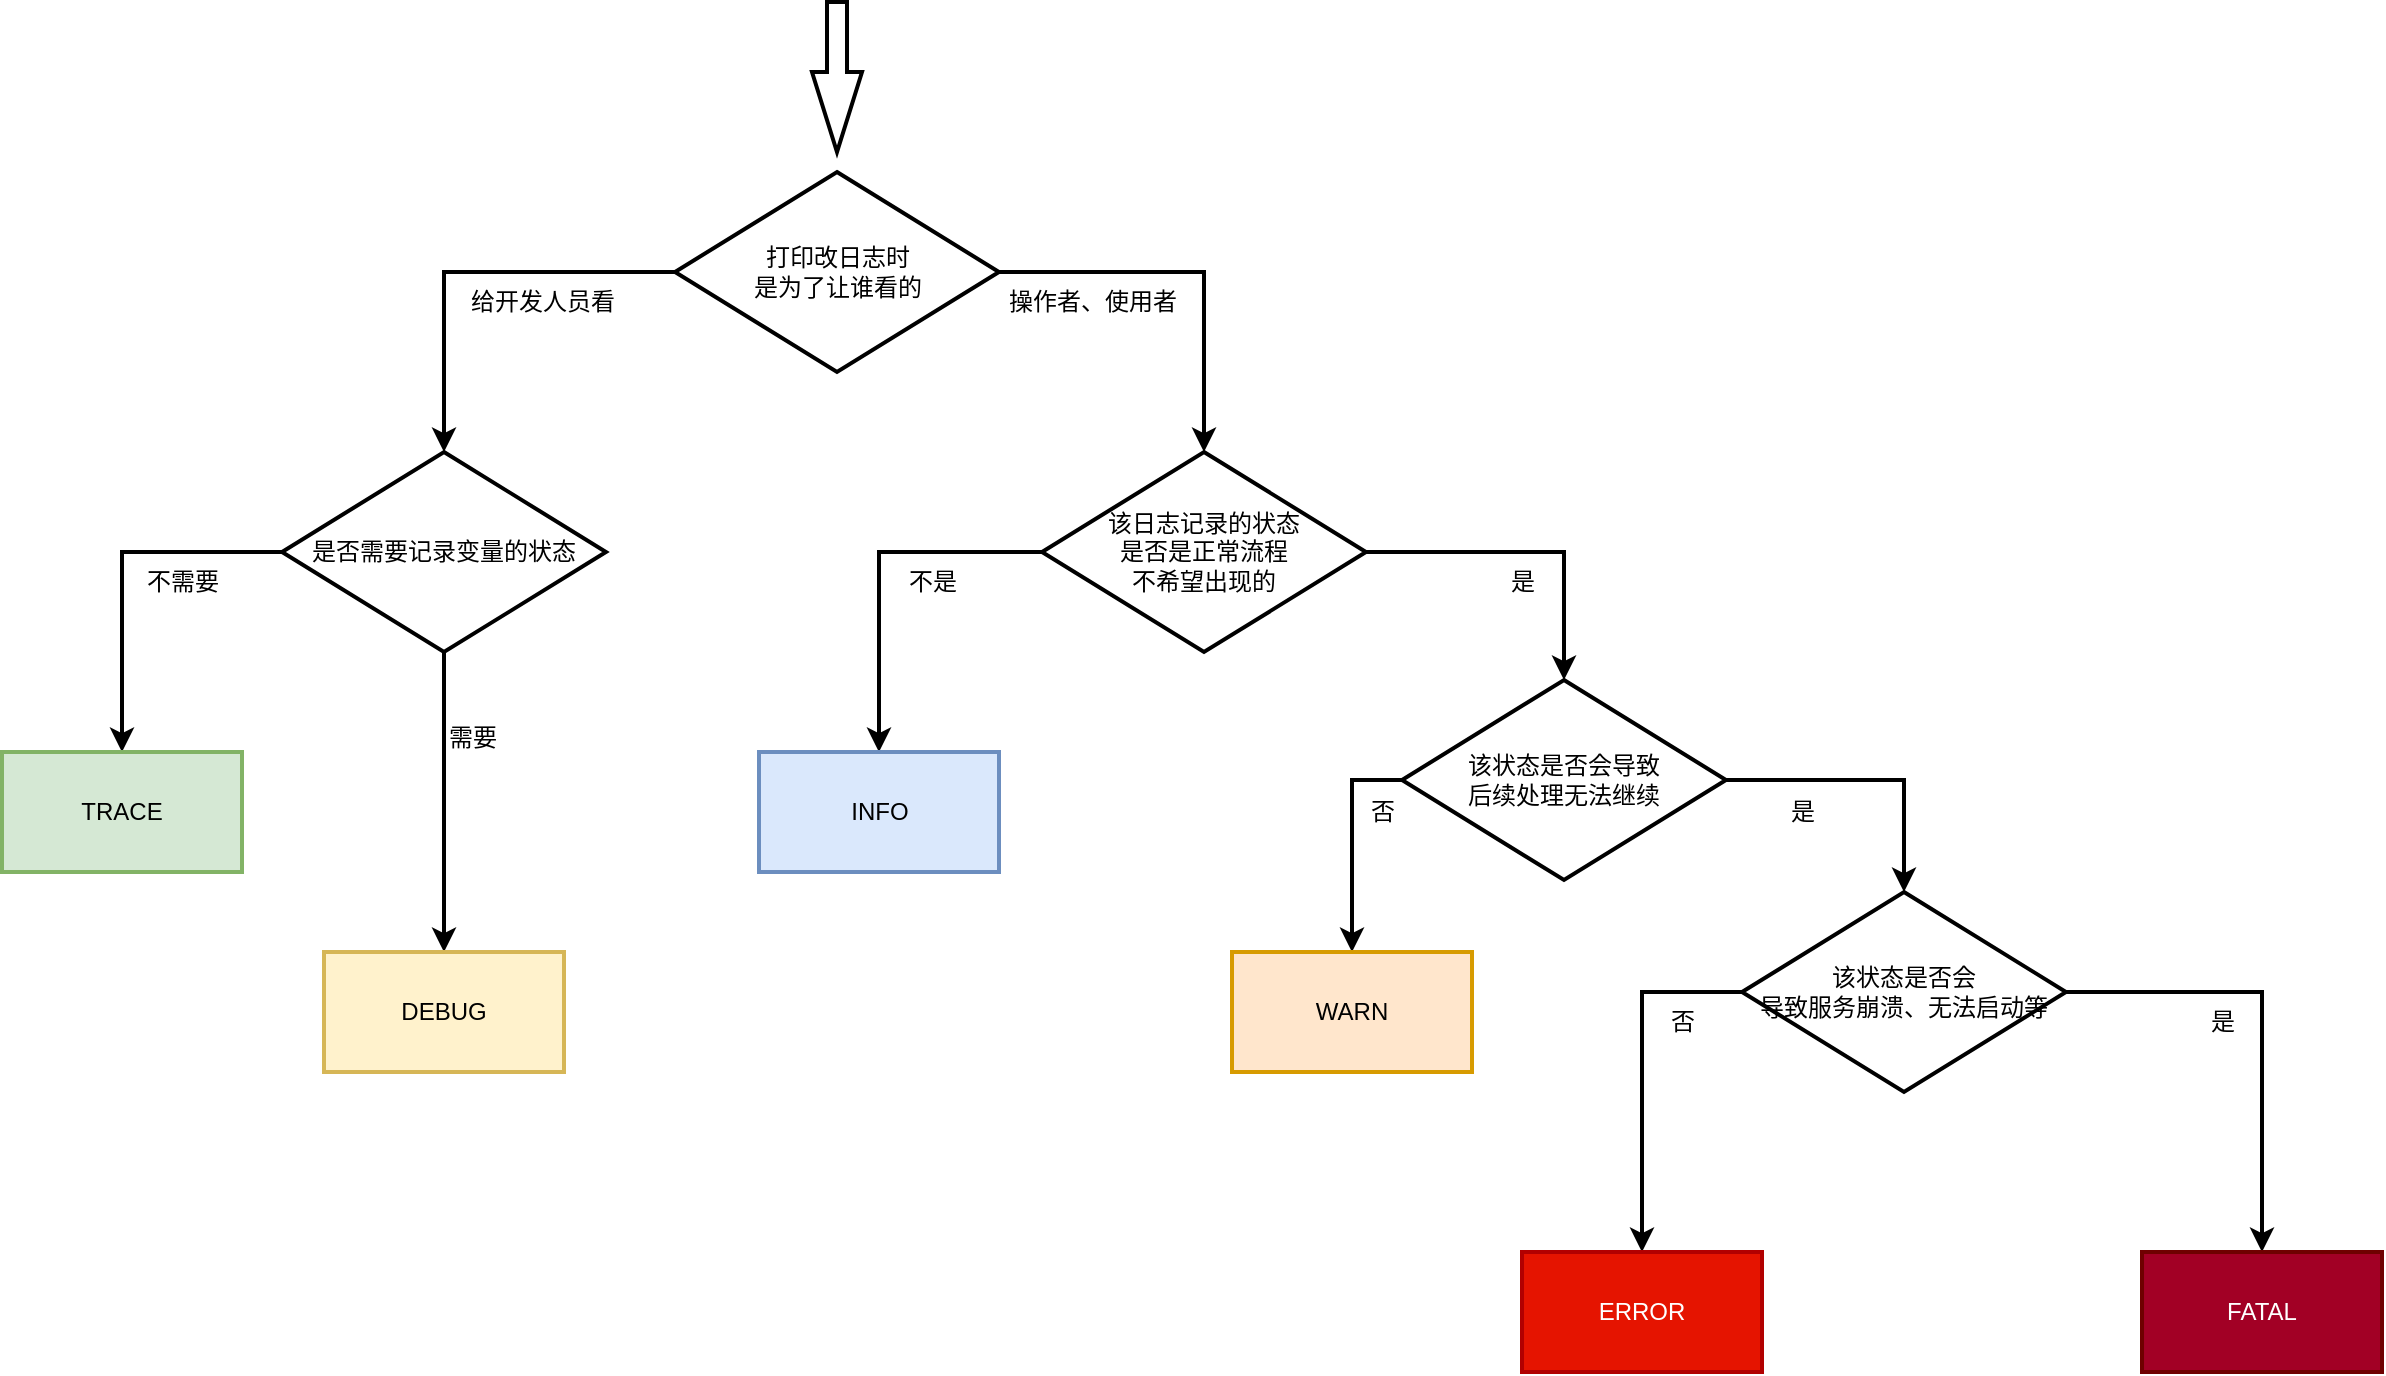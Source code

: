 <mxfile version="24.7.14">
  <diagram id="6a731a19-8d31-9384-78a2-239565b7b9f0" name="Page-1">
    <mxGraphModel dx="2603" dy="761" grid="1" gridSize="10" guides="1" tooltips="1" connect="1" arrows="1" fold="1" page="1" pageScale="1" pageWidth="1169" pageHeight="827" background="none" math="0" shadow="0">
      <root>
        <mxCell id="0" />
        <mxCell id="1" parent="0" />
        <mxCell id="1GMMGck49zG9ZLLwK4uI-55" value="" style="verticalLabelPosition=bottom;verticalAlign=top;html=1;strokeWidth=2;shape=mxgraph.arrows2.arrow;dy=0.6;dx=40;notch=0;direction=south;" vertex="1" parent="1">
          <mxGeometry x="315" y="25" width="25" height="75" as="geometry" />
        </mxCell>
        <mxCell id="1GMMGck49zG9ZLLwK4uI-56" value="打印改日志时&lt;div&gt;是&lt;span style=&quot;background-color: initial;&quot;&gt;为了让谁看的&lt;/span&gt;&lt;/div&gt;" style="strokeWidth=2;html=1;shape=mxgraph.flowchart.decision;whiteSpace=wrap;" vertex="1" parent="1">
          <mxGeometry x="246.5" y="110" width="162" height="100" as="geometry" />
        </mxCell>
        <mxCell id="1GMMGck49zG9ZLLwK4uI-62" style="edgeStyle=orthogonalEdgeStyle;rounded=0;orthogonalLoop=1;jettySize=auto;html=1;entryX=0.5;entryY=0;entryDx=0;entryDy=0;strokeWidth=2;" edge="1" parent="1" source="1GMMGck49zG9ZLLwK4uI-58" target="1GMMGck49zG9ZLLwK4uI-61">
          <mxGeometry relative="1" as="geometry" />
        </mxCell>
        <mxCell id="1GMMGck49zG9ZLLwK4uI-66" style="edgeStyle=orthogonalEdgeStyle;rounded=0;orthogonalLoop=1;jettySize=auto;html=1;entryX=0.5;entryY=0;entryDx=0;entryDy=0;strokeWidth=2;" edge="1" parent="1" source="1GMMGck49zG9ZLLwK4uI-58" target="1GMMGck49zG9ZLLwK4uI-65">
          <mxGeometry relative="1" as="geometry" />
        </mxCell>
        <mxCell id="1GMMGck49zG9ZLLwK4uI-58" value="是否需要记录变量的状态" style="strokeWidth=2;html=1;shape=mxgraph.flowchart.decision;whiteSpace=wrap;" vertex="1" parent="1">
          <mxGeometry x="50" y="250" width="162" height="100" as="geometry" />
        </mxCell>
        <mxCell id="1GMMGck49zG9ZLLwK4uI-59" style="edgeStyle=orthogonalEdgeStyle;rounded=0;orthogonalLoop=1;jettySize=auto;html=1;entryX=0.5;entryY=0;entryDx=0;entryDy=0;entryPerimeter=0;strokeWidth=2;" edge="1" parent="1" source="1GMMGck49zG9ZLLwK4uI-56" target="1GMMGck49zG9ZLLwK4uI-58">
          <mxGeometry relative="1" as="geometry" />
        </mxCell>
        <mxCell id="1GMMGck49zG9ZLLwK4uI-60" value="给开发人员看" style="text;html=1;align=center;verticalAlign=middle;resizable=0;points=[];autosize=1;strokeColor=none;fillColor=none;strokeWidth=2;" vertex="1" parent="1">
          <mxGeometry x="130" y="160" width="100" height="30" as="geometry" />
        </mxCell>
        <mxCell id="1GMMGck49zG9ZLLwK4uI-61" value="TRACE" style="rounded=0;whiteSpace=wrap;html=1;fillColor=#d5e8d4;strokeColor=#82b366;strokeWidth=2;" vertex="1" parent="1">
          <mxGeometry x="-90" y="400" width="120" height="60" as="geometry" />
        </mxCell>
        <mxCell id="1GMMGck49zG9ZLLwK4uI-63" value="不需要" style="text;html=1;align=center;verticalAlign=middle;resizable=0;points=[];autosize=1;strokeColor=none;fillColor=none;strokeWidth=2;" vertex="1" parent="1">
          <mxGeometry x="-30" y="300" width="60" height="30" as="geometry" />
        </mxCell>
        <mxCell id="1GMMGck49zG9ZLLwK4uI-65" value="DEBUG" style="rounded=0;whiteSpace=wrap;html=1;fillColor=#fff2cc;strokeColor=#d6b656;strokeWidth=2;" vertex="1" parent="1">
          <mxGeometry x="71" y="500" width="120" height="60" as="geometry" />
        </mxCell>
        <mxCell id="1GMMGck49zG9ZLLwK4uI-67" value="需要" style="text;html=1;align=center;verticalAlign=middle;resizable=0;points=[];autosize=1;strokeColor=none;fillColor=none;strokeWidth=2;" vertex="1" parent="1">
          <mxGeometry x="120" y="378" width="50" height="30" as="geometry" />
        </mxCell>
        <mxCell id="1GMMGck49zG9ZLLwK4uI-73" style="edgeStyle=orthogonalEdgeStyle;rounded=0;orthogonalLoop=1;jettySize=auto;html=1;entryX=0.5;entryY=0;entryDx=0;entryDy=0;strokeWidth=2;" edge="1" parent="1" source="1GMMGck49zG9ZLLwK4uI-69" target="1GMMGck49zG9ZLLwK4uI-72">
          <mxGeometry relative="1" as="geometry" />
        </mxCell>
        <mxCell id="1GMMGck49zG9ZLLwK4uI-69" value="该日志记录的状态&lt;div&gt;是否&lt;span style=&quot;background-color: initial;&quot;&gt;是正常流程&lt;/span&gt;&lt;/div&gt;&lt;div&gt;&lt;span style=&quot;background-color: initial;&quot;&gt;不希望出现的&lt;/span&gt;&lt;/div&gt;" style="strokeWidth=2;html=1;shape=mxgraph.flowchart.decision;whiteSpace=wrap;" vertex="1" parent="1">
          <mxGeometry x="430" y="250" width="162" height="100" as="geometry" />
        </mxCell>
        <mxCell id="1GMMGck49zG9ZLLwK4uI-70" style="edgeStyle=orthogonalEdgeStyle;rounded=0;orthogonalLoop=1;jettySize=auto;html=1;entryX=0.5;entryY=0;entryDx=0;entryDy=0;entryPerimeter=0;strokeWidth=2;" edge="1" parent="1" source="1GMMGck49zG9ZLLwK4uI-56" target="1GMMGck49zG9ZLLwK4uI-69">
          <mxGeometry relative="1" as="geometry" />
        </mxCell>
        <mxCell id="1GMMGck49zG9ZLLwK4uI-71" value="操作者、使用者" style="text;html=1;align=center;verticalAlign=middle;resizable=0;points=[];autosize=1;strokeColor=none;fillColor=none;strokeWidth=2;" vertex="1" parent="1">
          <mxGeometry x="400" y="160" width="110" height="30" as="geometry" />
        </mxCell>
        <mxCell id="1GMMGck49zG9ZLLwK4uI-72" value="INFO" style="rounded=0;whiteSpace=wrap;html=1;fillColor=#dae8fc;strokeColor=#6c8ebf;strokeWidth=2;" vertex="1" parent="1">
          <mxGeometry x="288.5" y="400" width="120" height="60" as="geometry" />
        </mxCell>
        <mxCell id="1GMMGck49zG9ZLLwK4uI-74" value="不是" style="text;html=1;align=center;verticalAlign=middle;resizable=0;points=[];autosize=1;strokeColor=none;fillColor=none;strokeWidth=2;" vertex="1" parent="1">
          <mxGeometry x="350" y="300" width="50" height="30" as="geometry" />
        </mxCell>
        <mxCell id="1GMMGck49zG9ZLLwK4uI-79" style="edgeStyle=orthogonalEdgeStyle;rounded=0;orthogonalLoop=1;jettySize=auto;html=1;entryX=0.5;entryY=0;entryDx=0;entryDy=0;strokeWidth=2;" edge="1" parent="1" source="1GMMGck49zG9ZLLwK4uI-75" target="1GMMGck49zG9ZLLwK4uI-78">
          <mxGeometry relative="1" as="geometry">
            <Array as="points">
              <mxPoint x="585" y="414" />
            </Array>
          </mxGeometry>
        </mxCell>
        <mxCell id="1GMMGck49zG9ZLLwK4uI-75" value="该状态是否会导致&lt;div&gt;后续处理无法继续&lt;/div&gt;" style="strokeWidth=2;html=1;shape=mxgraph.flowchart.decision;whiteSpace=wrap;" vertex="1" parent="1">
          <mxGeometry x="610" y="364" width="162" height="100" as="geometry" />
        </mxCell>
        <mxCell id="1GMMGck49zG9ZLLwK4uI-76" style="edgeStyle=orthogonalEdgeStyle;rounded=0;orthogonalLoop=1;jettySize=auto;html=1;entryX=0.5;entryY=0;entryDx=0;entryDy=0;entryPerimeter=0;strokeWidth=2;" edge="1" parent="1" source="1GMMGck49zG9ZLLwK4uI-69" target="1GMMGck49zG9ZLLwK4uI-75">
          <mxGeometry relative="1" as="geometry" />
        </mxCell>
        <mxCell id="1GMMGck49zG9ZLLwK4uI-77" value="是" style="text;html=1;align=center;verticalAlign=middle;resizable=0;points=[];autosize=1;strokeColor=none;fillColor=none;strokeWidth=2;" vertex="1" parent="1">
          <mxGeometry x="650" y="300" width="40" height="30" as="geometry" />
        </mxCell>
        <mxCell id="1GMMGck49zG9ZLLwK4uI-78" value="WARN" style="rounded=0;whiteSpace=wrap;html=1;fillColor=#ffe6cc;strokeColor=#d79b00;strokeWidth=2;" vertex="1" parent="1">
          <mxGeometry x="525" y="500" width="120" height="60" as="geometry" />
        </mxCell>
        <mxCell id="1GMMGck49zG9ZLLwK4uI-85" style="edgeStyle=orthogonalEdgeStyle;rounded=0;orthogonalLoop=1;jettySize=auto;html=1;entryX=0.5;entryY=0;entryDx=0;entryDy=0;strokeWidth=2;" edge="1" parent="1" source="1GMMGck49zG9ZLLwK4uI-80" target="1GMMGck49zG9ZLLwK4uI-84">
          <mxGeometry relative="1" as="geometry">
            <Array as="points">
              <mxPoint x="730" y="520" />
            </Array>
          </mxGeometry>
        </mxCell>
        <mxCell id="1GMMGck49zG9ZLLwK4uI-88" style="edgeStyle=orthogonalEdgeStyle;rounded=0;orthogonalLoop=1;jettySize=auto;html=1;entryX=0.5;entryY=0;entryDx=0;entryDy=0;strokeWidth=2;" edge="1" parent="1" source="1GMMGck49zG9ZLLwK4uI-80" target="1GMMGck49zG9ZLLwK4uI-87">
          <mxGeometry relative="1" as="geometry" />
        </mxCell>
        <mxCell id="1GMMGck49zG9ZLLwK4uI-80" value="该状态是否会&lt;div&gt;导致&lt;span style=&quot;background-color: initial;&quot;&gt;服务崩溃、无法启动等&lt;/span&gt;&lt;/div&gt;" style="strokeWidth=2;html=1;shape=mxgraph.flowchart.decision;whiteSpace=wrap;" vertex="1" parent="1">
          <mxGeometry x="780" y="470" width="162" height="100" as="geometry" />
        </mxCell>
        <mxCell id="1GMMGck49zG9ZLLwK4uI-81" value="否" style="text;html=1;align=center;verticalAlign=middle;resizable=0;points=[];autosize=1;strokeColor=none;fillColor=none;strokeWidth=2;" vertex="1" parent="1">
          <mxGeometry x="580" y="415" width="40" height="30" as="geometry" />
        </mxCell>
        <mxCell id="1GMMGck49zG9ZLLwK4uI-82" style="edgeStyle=orthogonalEdgeStyle;rounded=0;orthogonalLoop=1;jettySize=auto;html=1;entryX=0.5;entryY=0;entryDx=0;entryDy=0;entryPerimeter=0;strokeWidth=2;" edge="1" parent="1" source="1GMMGck49zG9ZLLwK4uI-75" target="1GMMGck49zG9ZLLwK4uI-80">
          <mxGeometry relative="1" as="geometry" />
        </mxCell>
        <mxCell id="1GMMGck49zG9ZLLwK4uI-83" value="是" style="text;html=1;align=center;verticalAlign=middle;resizable=0;points=[];autosize=1;strokeColor=none;fillColor=none;strokeWidth=2;" vertex="1" parent="1">
          <mxGeometry x="790" y="415" width="40" height="30" as="geometry" />
        </mxCell>
        <mxCell id="1GMMGck49zG9ZLLwK4uI-84" value="ERROR" style="rounded=0;whiteSpace=wrap;html=1;fillColor=#e51400;strokeColor=#B20000;fontColor=#ffffff;strokeWidth=2;" vertex="1" parent="1">
          <mxGeometry x="670" y="650" width="120" height="60" as="geometry" />
        </mxCell>
        <mxCell id="1GMMGck49zG9ZLLwK4uI-86" value="否" style="text;html=1;align=center;verticalAlign=middle;resizable=0;points=[];autosize=1;strokeColor=none;fillColor=none;strokeWidth=2;" vertex="1" parent="1">
          <mxGeometry x="730" y="520" width="40" height="30" as="geometry" />
        </mxCell>
        <mxCell id="1GMMGck49zG9ZLLwK4uI-87" value="FATAL" style="rounded=0;whiteSpace=wrap;html=1;fillColor=#a20025;fontColor=#ffffff;strokeColor=#6F0000;strokeWidth=2;" vertex="1" parent="1">
          <mxGeometry x="980" y="650" width="120" height="60" as="geometry" />
        </mxCell>
        <mxCell id="1GMMGck49zG9ZLLwK4uI-89" value="是" style="text;html=1;align=center;verticalAlign=middle;resizable=0;points=[];autosize=1;strokeColor=none;fillColor=none;strokeWidth=2;" vertex="1" parent="1">
          <mxGeometry x="1000" y="520" width="40" height="30" as="geometry" />
        </mxCell>
      </root>
    </mxGraphModel>
  </diagram>
</mxfile>
